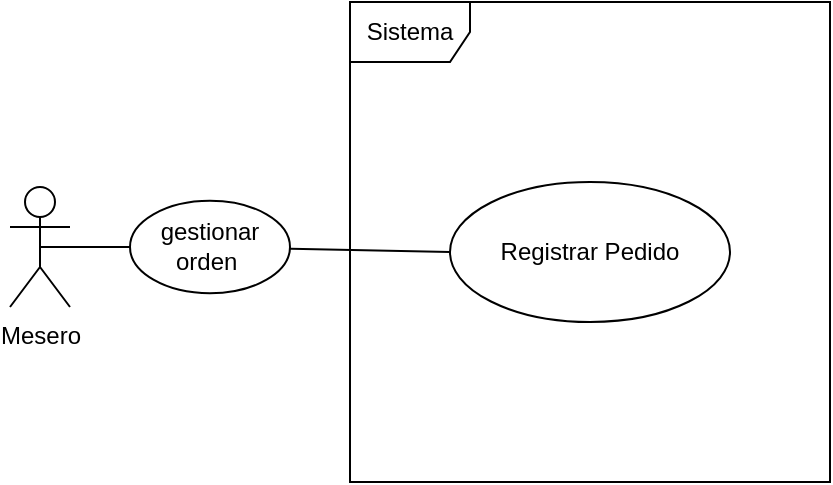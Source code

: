 <mxfile version="24.7.14">
  <diagram name="Página-1" id="f49FSiUhO8FIll_ZXW6h">
    <mxGraphModel dx="683" dy="368" grid="1" gridSize="10" guides="1" tooltips="1" connect="1" arrows="1" fold="1" page="1" pageScale="1" pageWidth="827" pageHeight="1169" math="0" shadow="0">
      <root>
        <mxCell id="0" />
        <mxCell id="1" parent="0" />
        <mxCell id="cNwnOK0PrH6venIFF7cx-1" value="Sistema" style="shape=umlFrame;whiteSpace=wrap;html=1;pointerEvents=0;" parent="1" vertex="1">
          <mxGeometry x="240" y="210" width="240" height="240" as="geometry" />
        </mxCell>
        <mxCell id="cNwnOK0PrH6venIFF7cx-2" value="Registrar Pedido" style="ellipse;whiteSpace=wrap;html=1;" parent="1" vertex="1">
          <mxGeometry x="290" y="300" width="140" height="70" as="geometry" />
        </mxCell>
        <mxCell id="cNwnOK0PrH6venIFF7cx-4" value="Mesero" style="shape=umlActor;verticalLabelPosition=bottom;verticalAlign=top;html=1;" parent="1" vertex="1">
          <mxGeometry x="70" y="302.5" width="30" height="60" as="geometry" />
        </mxCell>
        <mxCell id="cNwnOK0PrH6venIFF7cx-10" value="" style="endArrow=none;html=1;rounded=0;exitX=0.5;exitY=0.5;exitDx=0;exitDy=0;exitPerimeter=0;entryX=0;entryY=0.5;entryDx=0;entryDy=0;" parent="1" source="ME7VFBIyltJRf_T_3H2l-1" target="cNwnOK0PrH6venIFF7cx-2" edge="1">
          <mxGeometry width="50" height="50" relative="1" as="geometry">
            <mxPoint x="130" y="320" as="sourcePoint" />
            <mxPoint x="180" y="270" as="targetPoint" />
          </mxGeometry>
        </mxCell>
        <mxCell id="ME7VFBIyltJRf_T_3H2l-5" value="" style="endArrow=none;html=1;rounded=0;exitX=0.5;exitY=0.5;exitDx=0;exitDy=0;exitPerimeter=0;entryX=0;entryY=0.5;entryDx=0;entryDy=0;" edge="1" parent="1" source="cNwnOK0PrH6venIFF7cx-4" target="ME7VFBIyltJRf_T_3H2l-1">
          <mxGeometry width="50" height="50" relative="1" as="geometry">
            <mxPoint x="85" y="333" as="sourcePoint" />
            <mxPoint x="290" y="335" as="targetPoint" />
          </mxGeometry>
        </mxCell>
        <mxCell id="ME7VFBIyltJRf_T_3H2l-1" value="gestionar orden&amp;nbsp;" style="ellipse;whiteSpace=wrap;html=1;" vertex="1" parent="1">
          <mxGeometry x="130" y="309.37" width="80" height="46.25" as="geometry" />
        </mxCell>
      </root>
    </mxGraphModel>
  </diagram>
</mxfile>
